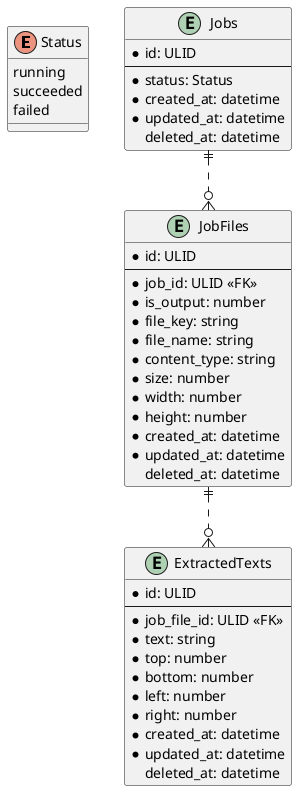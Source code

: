 @startuml

enum Status {
  running
  succeeded
  failed
}

entity Jobs {
  * id: ULID
  --
  * status: Status
  * created_at: datetime
  * updated_at: datetime
    deleted_at: datetime
}

entity JobFiles {
  * id: ULID
  --
  * job_id: ULID <<FK>>
  * is_output: number
  * file_key: string
  * file_name: string
  * content_type: string
  * size: number
  * width: number
  * height: number
  * created_at: datetime
  * updated_at: datetime
    deleted_at: datetime
}

entity ExtractedTexts {
  * id: ULID
  --
  * job_file_id: ULID <<FK>>
  * text: string
  * top: number
  * bottom: number
  * left: number
  * right: number
  * created_at: datetime
  * updated_at: datetime
    deleted_at: datetime
}

Jobs ||..o{ JobFiles
JobFiles ||..o{ ExtractedTexts

@enduml
